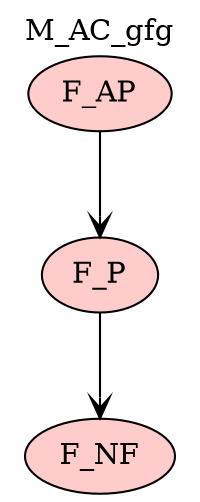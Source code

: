 digraph {graph[label=M_AC_gfg,labelloc=tl,labelfontsize=12];
"F_AP"[shape=oval,fillcolor="#FFCCCC",style ="filled",label="F_AP"];
"F_P"[shape=oval,fillcolor="#FFCCCC",style ="filled",label="F_P"];
"F_NF"[shape=oval,fillcolor="#FFCCCC",style ="filled",label="F_NF"];

"F_P"->"F_NF"[label=" ",dir=forward,arrowhead=vee];
"F_AP"->"F_P"[label=" ",dir=forward,arrowhead=vee];
}